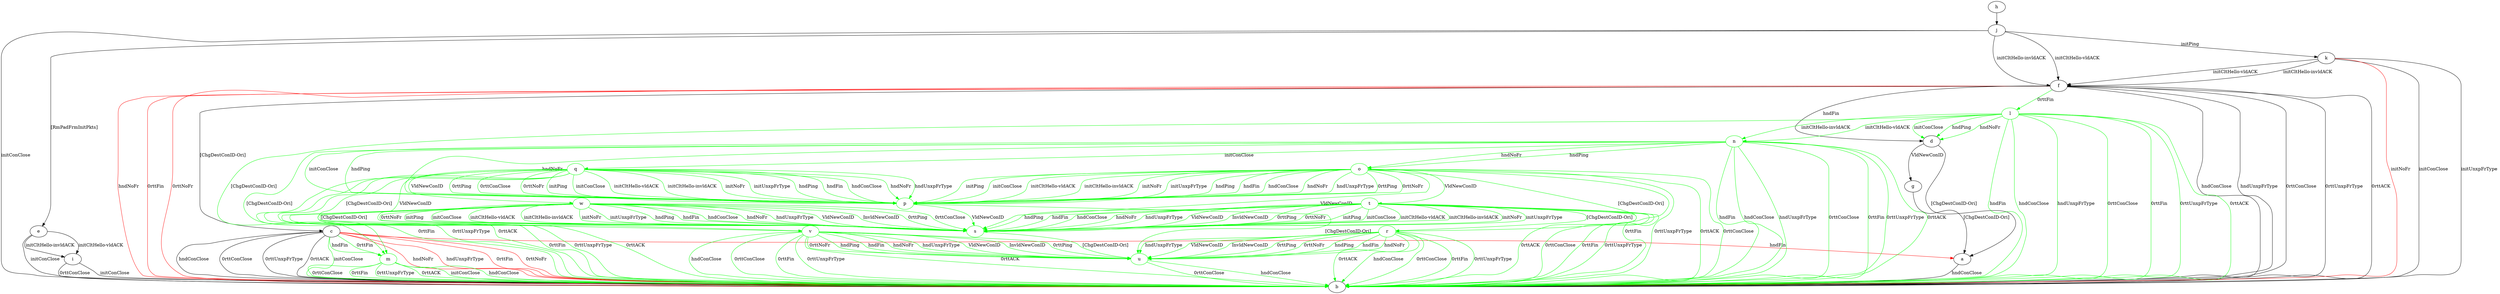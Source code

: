 digraph "" {
	a -> b	[key=0,
		label="hndConClose "];
	c -> a	[key=0,
		color=red,
		label="hndFin "];
	c -> b	[key=0,
		label="hndConClose "];
	c -> b	[key=1,
		label="0rttConClose "];
	c -> b	[key=2,
		label="0rttUnxpFrType "];
	c -> b	[key=3,
		label="0rttACK "];
	c -> b	[key=4,
		color=green,
		label="initConClose "];
	c -> b	[key=5,
		color=red,
		label="hndNoFr "];
	c -> b	[key=6,
		color=red,
		label="hndUnxpFrType "];
	c -> b	[key=7,
		color=red,
		label="0rttFin "];
	c -> b	[key=8,
		color=red,
		label="0rttNoFr "];
	m	[color=green];
	c -> m	[key=0,
		color=green,
		label="hndFin "];
	c -> m	[key=1,
		color=green,
		label="0rttFin "];
	d -> a	[key=0,
		label="[ChgDestConID-Ori] "];
	d -> g	[key=0,
		label="VldNewConID "];
	e -> b	[key=0,
		label="initConClose "];
	e -> i	[key=0,
		label="initCltHello-vldACK "];
	e -> i	[key=1,
		label="initCltHello-invldACK "];
	f -> b	[key=0,
		label="hndConClose "];
	f -> b	[key=1,
		label="hndUnxpFrType "];
	f -> b	[key=2,
		label="0rttConClose "];
	f -> b	[key=3,
		label="0rttUnxpFrType "];
	f -> b	[key=4,
		label="0rttACK "];
	f -> b	[key=5,
		color=red,
		label="hndNoFr "];
	f -> b	[key=6,
		color=red,
		label="0rttFin "];
	f -> b	[key=7,
		color=red,
		label="0rttNoFr "];
	f -> c	[key=0,
		label="[ChgDestConID-Ori] "];
	f -> d	[key=0,
		label="hndFin "];
	l	[color=green];
	f -> l	[key=0,
		color=green,
		label="0rttFin "];
	g -> a	[key=0,
		label="[ChgDestConID-Ori] "];
	h -> j	[key=0];
	i -> b	[key=0,
		label="initConClose "];
	i -> b	[key=1,
		label="0rttConClose "];
	j -> b	[key=0,
		label="initConClose "];
	j -> e	[key=0,
		label="[RmPadFrmInitPkts] "];
	j -> f	[key=0,
		label="initCltHello-vldACK "];
	j -> f	[key=1,
		label="initCltHello-invldACK "];
	j -> k	[key=0,
		label="initPing "];
	k -> b	[key=0,
		label="initConClose "];
	k -> b	[key=1,
		label="initUnxpFrType "];
	k -> b	[key=2,
		color=red,
		label="initNoFr "];
	k -> f	[key=0,
		label="initCltHello-vldACK "];
	k -> f	[key=1,
		label="initCltHello-invldACK "];
	l -> b	[key=0,
		color=green,
		label="hndFin "];
	l -> b	[key=1,
		color=green,
		label="hndConClose "];
	l -> b	[key=2,
		color=green,
		label="hndUnxpFrType "];
	l -> b	[key=3,
		color=green,
		label="0rttConClose "];
	l -> b	[key=4,
		color=green,
		label="0rttFin "];
	l -> b	[key=5,
		color=green,
		label="0rttUnxpFrType "];
	l -> b	[key=6,
		color=green,
		label="0rttACK "];
	l -> d	[key=0,
		color=green,
		label="initConClose "];
	l -> d	[key=1,
		color=green,
		label="hndPing "];
	l -> d	[key=2,
		color=green,
		label="hndNoFr "];
	l -> m	[key=0,
		color=green,
		label="[ChgDestConID-Ori] "];
	n	[color=green];
	l -> n	[key=0,
		color=green,
		label="initCltHello-vldACK "];
	l -> n	[key=1,
		color=green,
		label="initCltHello-invldACK "];
	m -> b	[key=0,
		color=green,
		label="initConClose "];
	m -> b	[key=1,
		color=green,
		label="hndConClose "];
	m -> b	[key=2,
		color=green,
		label="0rttConClose "];
	m -> b	[key=3,
		color=green,
		label="0rttFin "];
	m -> b	[key=4,
		color=green,
		label="0rttUnxpFrType "];
	m -> b	[key=5,
		color=green,
		label="0rttACK "];
	n -> b	[key=0,
		color=green,
		label="hndFin "];
	n -> b	[key=1,
		color=green,
		label="hndConClose "];
	n -> b	[key=2,
		color=green,
		label="hndUnxpFrType "];
	n -> b	[key=3,
		color=green,
		label="0rttConClose "];
	n -> b	[key=4,
		color=green,
		label="0rttFin "];
	n -> b	[key=5,
		color=green,
		label="0rttUnxpFrType "];
	n -> b	[key=6,
		color=green,
		label="0rttACK "];
	n -> m	[key=0,
		color=green,
		label="[ChgDestConID-Ori] "];
	o	[color=green];
	n -> o	[key=0,
		color=green,
		label="hndPing "];
	n -> o	[key=1,
		color=green,
		label="hndNoFr "];
	p	[color=green];
	n -> p	[key=0,
		color=green,
		label="initConClose "];
	n -> p	[key=1,
		color=green,
		label="hndPing "];
	n -> p	[key=2,
		color=green,
		label="hndNoFr "];
	q	[color=green];
	n -> q	[key=0,
		color=green,
		label="initConClose "];
	o -> b	[key=0,
		color=green,
		label="0rttConClose "];
	o -> b	[key=1,
		color=green,
		label="0rttFin "];
	o -> b	[key=2,
		color=green,
		label="0rttUnxpFrType "];
	o -> b	[key=3,
		color=green,
		label="0rttACK "];
	o -> p	[key=0,
		color=green,
		label="initPing "];
	o -> p	[key=1,
		color=green,
		label="initConClose "];
	o -> p	[key=2,
		color=green,
		label="initCltHello-vldACK "];
	o -> p	[key=3,
		color=green,
		label="initCltHello-invldACK "];
	o -> p	[key=4,
		color=green,
		label="initNoFr "];
	o -> p	[key=5,
		color=green,
		label="initUnxpFrType "];
	o -> p	[key=6,
		color=green,
		label="hndPing "];
	o -> p	[key=7,
		color=green,
		label="hndFin "];
	o -> p	[key=8,
		color=green,
		label="hndConClose "];
	o -> p	[key=9,
		color=green,
		label="hndNoFr "];
	o -> p	[key=10,
		color=green,
		label="hndUnxpFrType "];
	o -> p	[key=11,
		color=green,
		label="0rttPing "];
	o -> p	[key=12,
		color=green,
		label="0rttNoFr "];
	r	[color=green];
	o -> r	[key=0,
		color=green,
		label="[ChgDestConID-Ori] "];
	s	[color=green];
	o -> s	[key=0,
		color=green,
		label="VldNewConID "];
	t	[color=green];
	o -> t	[key=0,
		color=green,
		label="VldNewConID "];
	p -> s	[key=0,
		color=green,
		label="VldNewConID "];
	u	[color=green];
	p -> u	[key=0,
		color=green,
		label="[ChgDestConID-Ori] "];
	q -> b	[key=0,
		color=green,
		label="0rttFin "];
	q -> b	[key=1,
		color=green,
		label="0rttUnxpFrType "];
	q -> b	[key=2,
		color=green,
		label="0rttACK "];
	q -> p	[key=0,
		color=green,
		label="initPing "];
	q -> p	[key=1,
		color=green,
		label="initConClose "];
	q -> p	[key=2,
		color=green,
		label="initCltHello-vldACK "];
	q -> p	[key=3,
		color=green,
		label="initCltHello-invldACK "];
	q -> p	[key=4,
		color=green,
		label="initNoFr "];
	q -> p	[key=5,
		color=green,
		label="initUnxpFrType "];
	q -> p	[key=6,
		color=green,
		label="hndPing "];
	q -> p	[key=7,
		color=green,
		label="hndFin "];
	q -> p	[key=8,
		color=green,
		label="hndConClose "];
	q -> p	[key=9,
		color=green,
		label="hndNoFr "];
	q -> p	[key=10,
		color=green,
		label="hndUnxpFrType "];
	q -> p	[key=11,
		color=green,
		label="0rttPing "];
	q -> p	[key=12,
		color=green,
		label="0rttConClose "];
	q -> p	[key=13,
		color=green,
		label="0rttNoFr "];
	q -> s	[key=0,
		color=green,
		label="VldNewConID "];
	v	[color=green];
	q -> v	[key=0,
		color=green,
		label="[ChgDestConID-Ori] "];
	w	[color=green];
	q -> w	[key=0,
		color=green,
		label="VldNewConID "];
	r -> b	[key=0,
		color=green,
		label="hndConClose "];
	r -> b	[key=1,
		color=green,
		label="0rttConClose "];
	r -> b	[key=2,
		color=green,
		label="0rttFin "];
	r -> b	[key=3,
		color=green,
		label="0rttUnxpFrType "];
	r -> b	[key=4,
		color=green,
		label="0rttACK "];
	r -> u	[key=0,
		color=green,
		label="hndPing "];
	r -> u	[key=1,
		color=green,
		label="hndFin "];
	r -> u	[key=2,
		color=green,
		label="hndNoFr "];
	r -> u	[key=3,
		color=green,
		label="hndUnxpFrType "];
	r -> u	[key=4,
		color=green,
		label="VldNewConID "];
	r -> u	[key=5,
		color=green,
		label="InvldNewConID "];
	r -> u	[key=6,
		color=green,
		label="0rttPing "];
	r -> u	[key=7,
		color=green,
		label="0rttNoFr "];
	s -> u	[key=0,
		color=green,
		label="[ChgDestConID-Ori] "];
	t -> b	[key=0,
		color=green,
		label="0rttConClose "];
	t -> b	[key=1,
		color=green,
		label="0rttFin "];
	t -> b	[key=2,
		color=green,
		label="0rttUnxpFrType "];
	t -> b	[key=3,
		color=green,
		label="0rttACK "];
	t -> r	[key=0,
		color=green,
		label="[ChgDestConID-Ori] "];
	t -> s	[key=0,
		color=green,
		label="initPing "];
	t -> s	[key=1,
		color=green,
		label="initConClose "];
	t -> s	[key=2,
		color=green,
		label="initCltHello-vldACK "];
	t -> s	[key=3,
		color=green,
		label="initCltHello-invldACK "];
	t -> s	[key=4,
		color=green,
		label="initNoFr "];
	t -> s	[key=5,
		color=green,
		label="initUnxpFrType "];
	t -> s	[key=6,
		color=green,
		label="hndPing "];
	t -> s	[key=7,
		color=green,
		label="hndFin "];
	t -> s	[key=8,
		color=green,
		label="hndConClose "];
	t -> s	[key=9,
		color=green,
		label="hndNoFr "];
	t -> s	[key=10,
		color=green,
		label="hndUnxpFrType "];
	t -> s	[key=11,
		color=green,
		label="VldNewConID "];
	t -> s	[key=12,
		color=green,
		label="InvldNewConID "];
	t -> s	[key=13,
		color=green,
		label="0rttPing "];
	t -> s	[key=14,
		color=green,
		label="0rttNoFr "];
	u -> b	[key=0,
		color=green,
		label="hndConClose "];
	u -> b	[key=1,
		color=green,
		label="0rttConClose "];
	v -> b	[key=0,
		color=green,
		label="hndConClose "];
	v -> b	[key=1,
		color=green,
		label="0rttConClose "];
	v -> b	[key=2,
		color=green,
		label="0rttFin "];
	v -> b	[key=3,
		color=green,
		label="0rttUnxpFrType "];
	v -> b	[key=4,
		color=green,
		label="0rttACK "];
	v -> u	[key=0,
		color=green,
		label="hndPing "];
	v -> u	[key=1,
		color=green,
		label="hndFin "];
	v -> u	[key=2,
		color=green,
		label="hndNoFr "];
	v -> u	[key=3,
		color=green,
		label="hndUnxpFrType "];
	v -> u	[key=4,
		color=green,
		label="VldNewConID "];
	v -> u	[key=5,
		color=green,
		label="InvldNewConID "];
	v -> u	[key=6,
		color=green,
		label="0rttPing "];
	v -> u	[key=7,
		color=green,
		label="0rttNoFr "];
	w -> b	[key=0,
		color=green,
		label="0rttFin "];
	w -> b	[key=1,
		color=green,
		label="0rttUnxpFrType "];
	w -> b	[key=2,
		color=green,
		label="0rttACK "];
	w -> s	[key=0,
		color=green,
		label="initPing "];
	w -> s	[key=1,
		color=green,
		label="initConClose "];
	w -> s	[key=2,
		color=green,
		label="initCltHello-vldACK "];
	w -> s	[key=3,
		color=green,
		label="initCltHello-invldACK "];
	w -> s	[key=4,
		color=green,
		label="initNoFr "];
	w -> s	[key=5,
		color=green,
		label="initUnxpFrType "];
	w -> s	[key=6,
		color=green,
		label="hndPing "];
	w -> s	[key=7,
		color=green,
		label="hndFin "];
	w -> s	[key=8,
		color=green,
		label="hndConClose "];
	w -> s	[key=9,
		color=green,
		label="hndNoFr "];
	w -> s	[key=10,
		color=green,
		label="hndUnxpFrType "];
	w -> s	[key=11,
		color=green,
		label="VldNewConID "];
	w -> s	[key=12,
		color=green,
		label="InvldNewConID "];
	w -> s	[key=13,
		color=green,
		label="0rttPing "];
	w -> s	[key=14,
		color=green,
		label="0rttConClose "];
	w -> s	[key=15,
		color=green,
		label="0rttNoFr "];
	w -> v	[key=0,
		color=green,
		label="[ChgDestConID-Ori] "];
}
